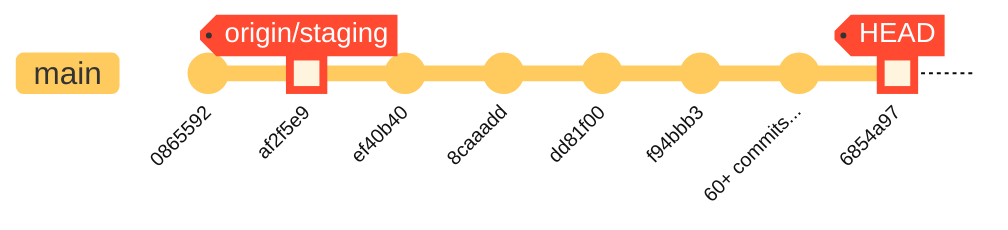 %%{init: {
	'logLevel': 'debug',
	'theme': 'base',
	'themeVariables': {
		'commitLabelColor': '#111111',
		'commitLabelBackground': '#ffffff',
		'tagLabelFontSize': '14px',
		'tagLabelColor': '#ffffff',
		'tagLabelBackground': '#ff4930',
		'tagLabelBorder': '#ff4930',
		'gitInv0': '#ff4930'
  },
	'gitGraph': {
		'showBranches': true,
		'showCommitLabel':true
	}
}}%%
gitGraph
	commit id: "0865592"
	commit id: "af2f5e9" tag: "origin/staging" type: HIGHLIGHT
	commit id: "ef40b40"
	commit id: "8caaadd"
	commit id: "dd81f00"
	commit id: "f94bbb3"
	commit id: "60+ commits..."
	commit id: "6854a97" tag: "HEAD" type: HIGHLIGHT
